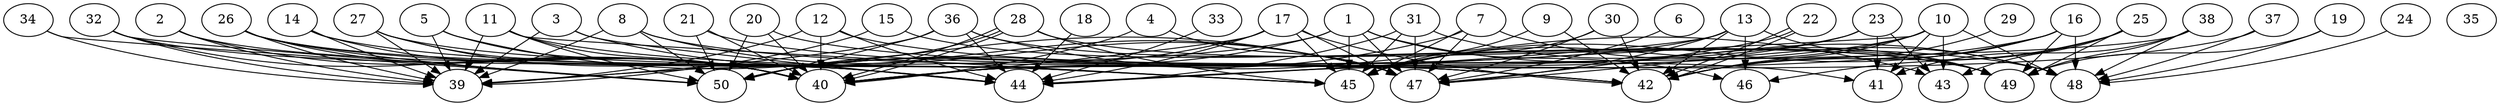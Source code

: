 // DAG automatically generated by daggen at Thu Oct  3 14:07:57 2019
// ./daggen --dot -n 50 --ccr 0.3 --fat 0.9 --regular 0.7 --density 0.5 --mindata 5242880 --maxdata 52428800 
digraph G {
  1 [size="89299627", alpha="0.14", expect_size="26789888"] 
  1 -> 39 [size ="26789888"]
  1 -> 45 [size ="26789888"]
  1 -> 46 [size ="26789888"]
  1 -> 47 [size ="26789888"]
  1 -> 48 [size ="26789888"]
  1 -> 50 [size ="26789888"]
  2 [size="71905280", alpha="0.03", expect_size="21571584"] 
  2 -> 39 [size ="21571584"]
  2 -> 40 [size ="21571584"]
  2 -> 44 [size ="21571584"]
  3 [size="46284800", alpha="0.13", expect_size="13885440"] 
  3 -> 39 [size ="13885440"]
  3 -> 44 [size ="13885440"]
  3 -> 47 [size ="13885440"]
  4 [size="21879467", alpha="0.04", expect_size="6563840"] 
  4 -> 40 [size ="6563840"]
  4 -> 47 [size ="6563840"]
  5 [size="129720320", alpha="0.14", expect_size="38916096"] 
  5 -> 39 [size ="38916096"]
  5 -> 40 [size ="38916096"]
  5 -> 47 [size ="38916096"]
  6 [size="140557653", alpha="0.18", expect_size="42167296"] 
  6 -> 47 [size ="42167296"]
  7 [size="86415360", alpha="0.13", expect_size="25924608"] 
  7 -> 45 [size ="25924608"]
  7 -> 47 [size ="25924608"]
  7 -> 48 [size ="25924608"]
  7 -> 50 [size ="25924608"]
  8 [size="90040320", alpha="0.16", expect_size="27012096"] 
  8 -> 39 [size ="27012096"]
  8 -> 42 [size ="27012096"]
  8 -> 47 [size ="27012096"]
  8 -> 50 [size ="27012096"]
  9 [size="46394027", alpha="0.05", expect_size="13918208"] 
  9 -> 42 [size ="13918208"]
  9 -> 45 [size ="13918208"]
  10 [size="109223253", alpha="0.00", expect_size="32766976"] 
  10 -> 40 [size ="32766976"]
  10 -> 41 [size ="32766976"]
  10 -> 42 [size ="32766976"]
  10 -> 43 [size ="32766976"]
  10 -> 44 [size ="32766976"]
  10 -> 45 [size ="32766976"]
  10 -> 48 [size ="32766976"]
  11 [size="159187627", alpha="0.05", expect_size="47756288"] 
  11 -> 39 [size ="47756288"]
  11 -> 40 [size ="47756288"]
  11 -> 42 [size ="47756288"]
  11 -> 45 [size ="47756288"]
  11 -> 50 [size ="47756288"]
  12 [size="111049387", alpha="0.17", expect_size="33314816"] 
  12 -> 39 [size ="33314816"]
  12 -> 40 [size ="33314816"]
  12 -> 41 [size ="33314816"]
  12 -> 44 [size ="33314816"]
  13 [size="131194880", alpha="0.05", expect_size="39358464"] 
  13 -> 40 [size ="39358464"]
  13 -> 42 [size ="39358464"]
  13 -> 44 [size ="39358464"]
  13 -> 46 [size ="39358464"]
  13 -> 47 [size ="39358464"]
  13 -> 49 [size ="39358464"]
  14 [size="77335893", alpha="0.20", expect_size="23200768"] 
  14 -> 39 [size ="23200768"]
  14 -> 40 [size ="23200768"]
  14 -> 45 [size ="23200768"]
  15 [size="112046080", alpha="0.07", expect_size="33613824"] 
  15 -> 39 [size ="33613824"]
  15 -> 49 [size ="33613824"]
  16 [size="67700053", alpha="0.00", expect_size="20310016"] 
  16 -> 40 [size ="20310016"]
  16 -> 42 [size ="20310016"]
  16 -> 45 [size ="20310016"]
  16 -> 48 [size ="20310016"]
  16 -> 49 [size ="20310016"]
  17 [size="52520960", alpha="0.10", expect_size="15756288"] 
  17 -> 40 [size ="15756288"]
  17 -> 42 [size ="15756288"]
  17 -> 44 [size ="15756288"]
  17 -> 45 [size ="15756288"]
  17 -> 47 [size ="15756288"]
  17 -> 50 [size ="15756288"]
  18 [size="158016853", alpha="0.02", expect_size="47405056"] 
  18 -> 44 [size ="47405056"]
  19 [size="128375467", alpha="0.10", expect_size="38512640"] 
  19 -> 48 [size ="38512640"]
  19 -> 49 [size ="38512640"]
  20 [size="166690133", alpha="0.09", expect_size="50007040"] 
  20 -> 40 [size ="50007040"]
  20 -> 42 [size ="50007040"]
  20 -> 50 [size ="50007040"]
  21 [size="170062507", alpha="0.17", expect_size="51018752"] 
  21 -> 40 [size ="51018752"]
  21 -> 42 [size ="51018752"]
  21 -> 50 [size ="51018752"]
  22 [size="54285653", alpha="0.13", expect_size="16285696"] 
  22 -> 42 [size ="16285696"]
  22 -> 42 [size ="16285696"]
  22 -> 47 [size ="16285696"]
  23 [size="29658453", alpha="0.12", expect_size="8897536"] 
  23 -> 40 [size ="8897536"]
  23 -> 41 [size ="8897536"]
  23 -> 43 [size ="8897536"]
  23 -> 47 [size ="8897536"]
  24 [size="66877440", alpha="0.12", expect_size="20063232"] 
  24 -> 48 [size ="20063232"]
  25 [size="63204693", alpha="0.06", expect_size="18961408"] 
  25 -> 42 [size ="18961408"]
  25 -> 43 [size ="18961408"]
  25 -> 46 [size ="18961408"]
  25 -> 49 [size ="18961408"]
  26 [size="116787200", alpha="0.15", expect_size="35036160"] 
  26 -> 39 [size ="35036160"]
  26 -> 40 [size ="35036160"]
  26 -> 44 [size ="35036160"]
  26 -> 45 [size ="35036160"]
  26 -> 50 [size ="35036160"]
  27 [size="118664533", alpha="0.14", expect_size="35599360"] 
  27 -> 39 [size ="35599360"]
  27 -> 40 [size ="35599360"]
  27 -> 44 [size ="35599360"]
  27 -> 45 [size ="35599360"]
  28 [size="43618987", alpha="0.01", expect_size="13085696"] 
  28 -> 40 [size ="13085696"]
  28 -> 40 [size ="13085696"]
  28 -> 45 [size ="13085696"]
  28 -> 48 [size ="13085696"]
  28 -> 50 [size ="13085696"]
  29 [size="57279147", alpha="0.13", expect_size="17183744"] 
  29 -> 42 [size ="17183744"]
  30 [size="132150613", alpha="0.16", expect_size="39645184"] 
  30 -> 42 [size ="39645184"]
  30 -> 45 [size ="39645184"]
  30 -> 47 [size ="39645184"]
  31 [size="45096960", alpha="0.17", expect_size="13529088"] 
  31 -> 44 [size ="13529088"]
  31 -> 45 [size ="13529088"]
  31 -> 47 [size ="13529088"]
  31 -> 49 [size ="13529088"]
  32 [size="25227947", alpha="0.09", expect_size="7568384"] 
  32 -> 39 [size ="7568384"]
  32 -> 40 [size ="7568384"]
  32 -> 44 [size ="7568384"]
  32 -> 50 [size ="7568384"]
  33 [size="126979413", alpha="0.17", expect_size="38093824"] 
  33 -> 44 [size ="38093824"]
  34 [size="64587093", alpha="0.12", expect_size="19376128"] 
  34 -> 39 [size ="19376128"]
  34 -> 50 [size ="19376128"]
  35 [size="157023573", alpha="0.19", expect_size="47107072"] 
  36 [size="44683947", alpha="0.12", expect_size="13405184"] 
  36 -> 39 [size ="13405184"]
  36 -> 43 [size ="13405184"]
  36 -> 44 [size ="13405184"]
  36 -> 49 [size ="13405184"]
  36 -> 50 [size ="13405184"]
  37 [size="165215573", alpha="0.10", expect_size="49564672"] 
  37 -> 44 [size ="49564672"]
  37 -> 48 [size ="49564672"]
  38 [size="115705173", alpha="0.05", expect_size="34711552"] 
  38 -> 40 [size ="34711552"]
  38 -> 41 [size ="34711552"]
  38 -> 48 [size ="34711552"]
  38 -> 49 [size ="34711552"]
  39 [size="126003200", alpha="0.15", expect_size="37800960"] 
  40 [size="67741013", alpha="0.04", expect_size="20322304"] 
  41 [size="32672427", alpha="0.12", expect_size="9801728"] 
  42 [size="162508800", alpha="0.05", expect_size="48752640"] 
  43 [size="78964053", alpha="0.19", expect_size="23689216"] 
  44 [size="53039787", alpha="0.00", expect_size="15911936"] 
  45 [size="144602453", alpha="0.07", expect_size="43380736"] 
  46 [size="133649067", alpha="0.06", expect_size="40094720"] 
  47 [size="70406827", alpha="0.18", expect_size="21122048"] 
  48 [size="147203413", alpha="0.13", expect_size="44161024"] 
  49 [size="32723627", alpha="0.13", expect_size="9817088"] 
  50 [size="152442880", alpha="0.08", expect_size="45732864"] 
}
